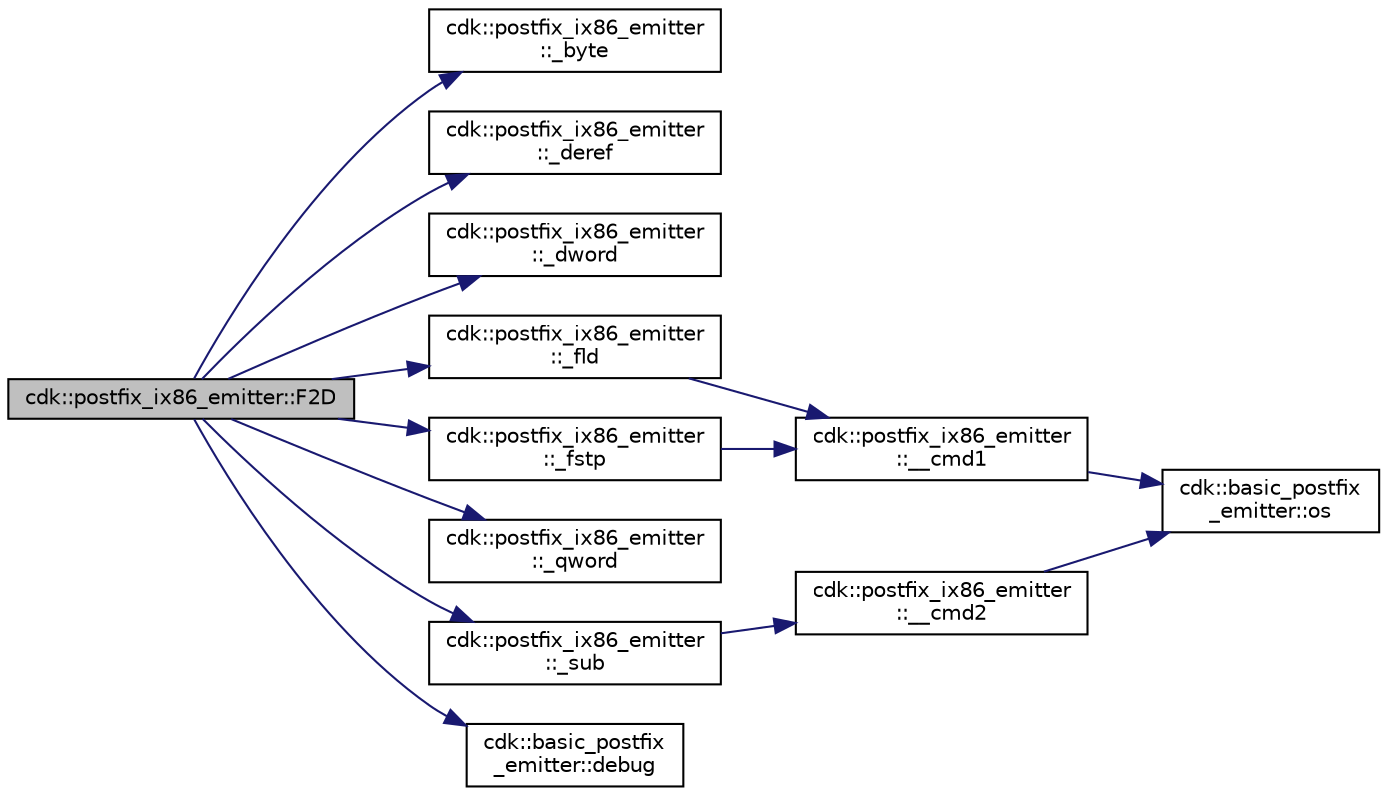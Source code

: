 digraph "cdk::postfix_ix86_emitter::F2D"
{
 // INTERACTIVE_SVG=YES
 // LATEX_PDF_SIZE
  edge [fontname="Helvetica",fontsize="10",labelfontname="Helvetica",labelfontsize="10"];
  node [fontname="Helvetica",fontsize="10",shape=record];
  rankdir="LR";
  Node1 [label="cdk::postfix_ix86_emitter::F2D",height=0.2,width=0.4,color="black", fillcolor="grey75", style="filled", fontcolor="black",tooltip=" "];
  Node1 -> Node2 [color="midnightblue",fontsize="10",style="solid"];
  Node2 [label="cdk::postfix_ix86_emitter\l::_byte",height=0.2,width=0.4,color="black", fillcolor="white", style="filled",URL="$classcdk_1_1postfix__ix86__emitter.html#a57cd576459a9270ed87a1a1bce865baa",tooltip=" "];
  Node1 -> Node3 [color="midnightblue",fontsize="10",style="solid"];
  Node3 [label="cdk::postfix_ix86_emitter\l::_deref",height=0.2,width=0.4,color="black", fillcolor="white", style="filled",URL="$classcdk_1_1postfix__ix86__emitter.html#aaeb81421d51394d1d817d9bbf890eca4",tooltip=" "];
  Node1 -> Node4 [color="midnightblue",fontsize="10",style="solid"];
  Node4 [label="cdk::postfix_ix86_emitter\l::_dword",height=0.2,width=0.4,color="black", fillcolor="white", style="filled",URL="$classcdk_1_1postfix__ix86__emitter.html#adfaf9a6a5334ffc96dbcaba545a05131",tooltip=" "];
  Node1 -> Node5 [color="midnightblue",fontsize="10",style="solid"];
  Node5 [label="cdk::postfix_ix86_emitter\l::_fld",height=0.2,width=0.4,color="black", fillcolor="white", style="filled",URL="$classcdk_1_1postfix__ix86__emitter.html#a509b5eff74cae5c3333466168f989a73",tooltip=" "];
  Node5 -> Node6 [color="midnightblue",fontsize="10",style="solid"];
  Node6 [label="cdk::postfix_ix86_emitter\l::__cmd1",height=0.2,width=0.4,color="black", fillcolor="white", style="filled",URL="$classcdk_1_1postfix__ix86__emitter.html#af74d0fe04f44790b197b39ea81b2701a",tooltip=" "];
  Node6 -> Node7 [color="midnightblue",fontsize="10",style="solid"];
  Node7 [label="cdk::basic_postfix\l_emitter::os",height=0.2,width=0.4,color="black", fillcolor="white", style="filled",URL="$classcdk_1_1basic__postfix__emitter.html#a34b69125c2b35e846461de6328894166",tooltip=" "];
  Node1 -> Node8 [color="midnightblue",fontsize="10",style="solid"];
  Node8 [label="cdk::postfix_ix86_emitter\l::_fstp",height=0.2,width=0.4,color="black", fillcolor="white", style="filled",URL="$classcdk_1_1postfix__ix86__emitter.html#af453c24786dde4fcebc1e3b8b193c709",tooltip=" "];
  Node8 -> Node6 [color="midnightblue",fontsize="10",style="solid"];
  Node1 -> Node9 [color="midnightblue",fontsize="10",style="solid"];
  Node9 [label="cdk::postfix_ix86_emitter\l::_qword",height=0.2,width=0.4,color="black", fillcolor="white", style="filled",URL="$classcdk_1_1postfix__ix86__emitter.html#aed0dff21f6c7ba5d1081c2d78011fd51",tooltip=" "];
  Node1 -> Node10 [color="midnightblue",fontsize="10",style="solid"];
  Node10 [label="cdk::postfix_ix86_emitter\l::_sub",height=0.2,width=0.4,color="black", fillcolor="white", style="filled",URL="$classcdk_1_1postfix__ix86__emitter.html#abee1e3d7825afc6dc8b0747d2eba40b0",tooltip=" "];
  Node10 -> Node11 [color="midnightblue",fontsize="10",style="solid"];
  Node11 [label="cdk::postfix_ix86_emitter\l::__cmd2",height=0.2,width=0.4,color="black", fillcolor="white", style="filled",URL="$classcdk_1_1postfix__ix86__emitter.html#a7ee08dc5f5cf276f660d61b07fa109ce",tooltip=" "];
  Node11 -> Node7 [color="midnightblue",fontsize="10",style="solid"];
  Node1 -> Node12 [color="midnightblue",fontsize="10",style="solid"];
  Node12 [label="cdk::basic_postfix\l_emitter::debug",height=0.2,width=0.4,color="black", fillcolor="white", style="filled",URL="$classcdk_1_1basic__postfix__emitter.html#ab8a379fd593474bc165f8187d831affd",tooltip=" "];
}
